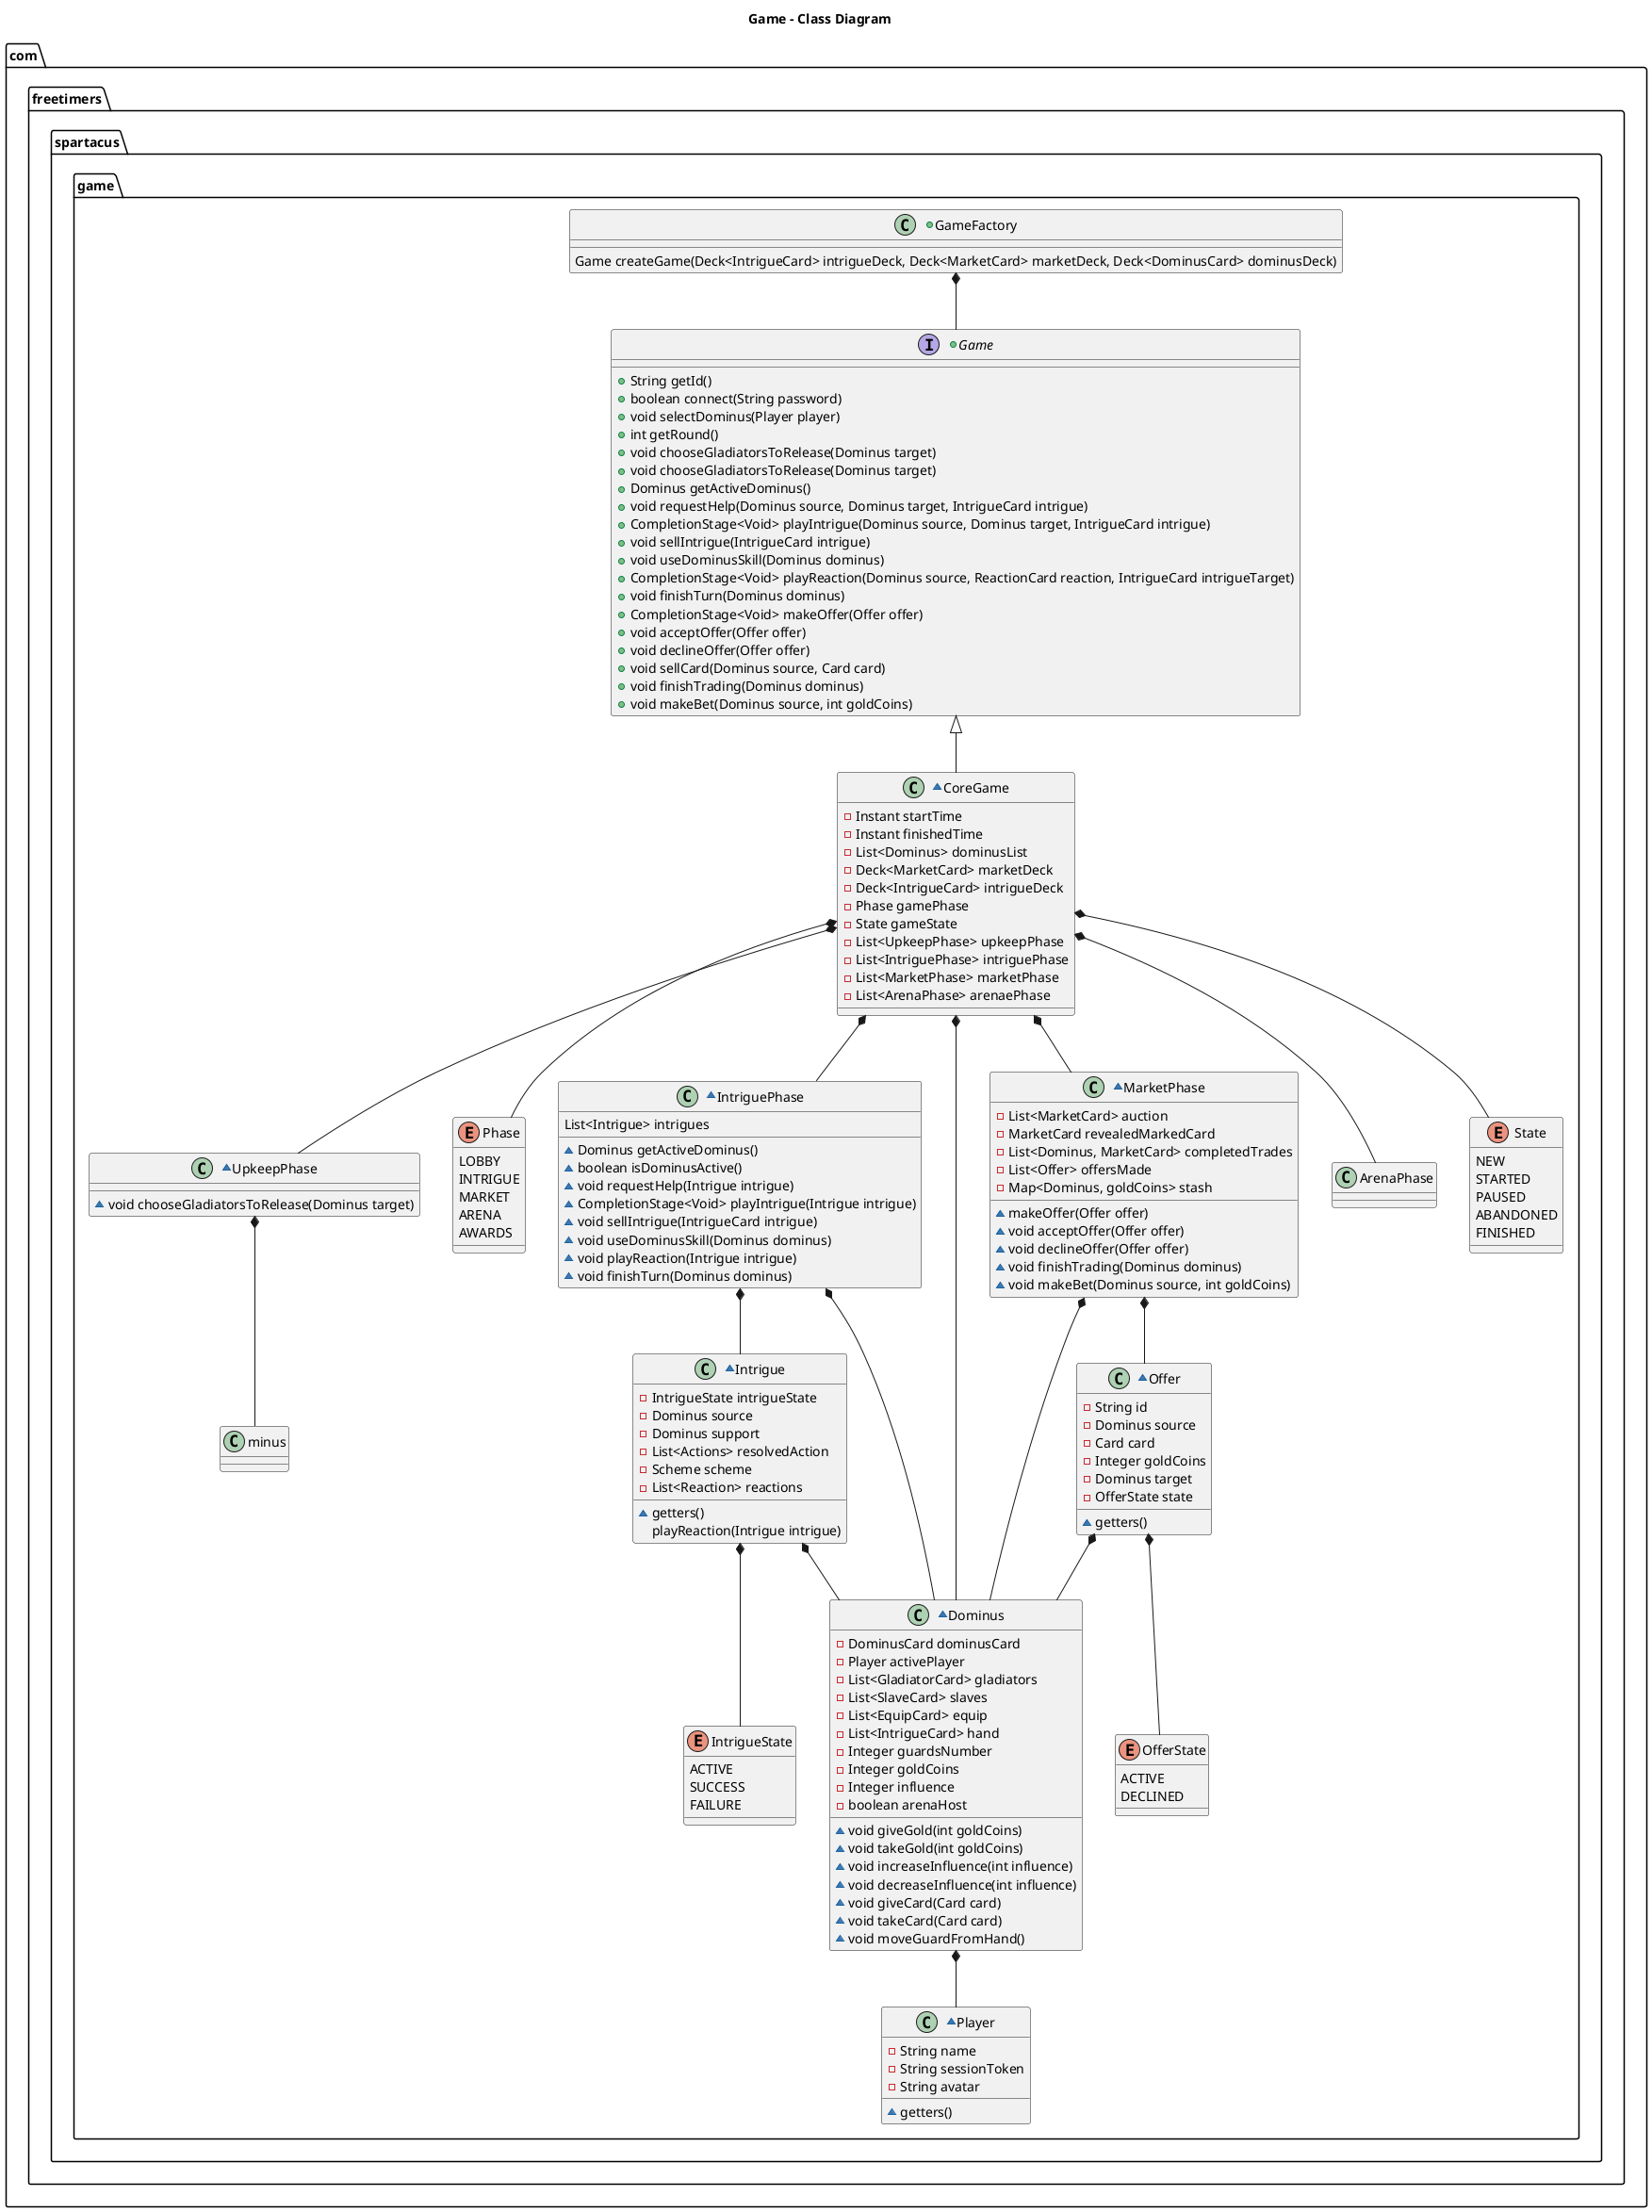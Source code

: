 @startuml

title Game - Class Diagram

package "com.freetimers.spartacus.game"{
    +class GameFactory{
        Game createGame(Deck<IntrigueCard> intrigueDeck, Deck<MarketCard> marketDeck, Deck<DominusCard> dominusDeck)
    }

    GameFactory *-- Game

    +interface Game {
      +String getId()
      +boolean connect(String password)
      +void selectDominus(Player player)
      +int getRound()
    '  Upkeep
      +void chooseGladiatorsToRelease(Dominus target)
    '  Intrigue phase
      +void chooseGladiatorsToRelease(Dominus target)
      +Dominus getActiveDominus()
      +void requestHelp(Dominus source, Dominus target, IntrigueCard intrigue)
      +CompletionStage<Void> playIntrigue(Dominus source, Dominus target, IntrigueCard intrigue)
      +void sellIntrigue(IntrigueCard intrigue)
      +void useDominusSkill(Dominus dominus)
      +CompletionStage<Void> playReaction(Dominus source, ReactionCard reaction, IntrigueCard intrigueTarget)
      +void finishTurn(Dominus dominus)
    '  MarketPhase
      +CompletionStage<Void> makeOffer(Offer offer)
      +void acceptOffer(Offer offer)
      +void declineOffer(Offer offer)
      +void sellCard(Dominus source, Card card)
      +void finishTrading(Dominus dominus)
      +void makeBet(Dominus source, int goldCoins)
    }

    ~class CoreGame extends Game{
      -Instant startTime
      -Instant finishedTime
      -List<Dominus> dominusList
      -Deck<MarketCard> marketDeck
      -Deck<IntrigueCard> intrigueDeck
      -Phase gamePhase
      -State gameState
      -List<UpkeepPhase> upkeepPhase
      -List<IntriguePhase> intriguePhase
      -List<MarketPhase> marketPhase
      -List<ArenaPhase> arenaePhase
    }

    CoreGame *-- Dominus
    CoreGame *-- Phase
    CoreGame *-- UpkeepPhase
    CoreGame *-- IntriguePhase
    CoreGame *-- MarketPhase
    CoreGame *-- ArenaPhase
    CoreGame *-- State

    ~class Dominus{
     -DominusCard dominusCard
     -Player activePlayer
     -List<GladiatorCard> gladiators
     -List<SlaveCard> slaves
     -List<EquipCard> equip
     -List<IntrigueCard> hand
     -Integer guardsNumber
     -Integer goldCoins
     -Integer influence
     -boolean arenaHost
     ~void giveGold(int goldCoins)
     ~void takeGold(int goldCoins)
     ~void increaseInfluence(int influence)
     ~void decreaseInfluence(int influence)
     ~void giveCard(Card card)
     ~void takeCard(Card card)
     ~void moveGuardFromHand()
    }

    Dominus*--Player

    ~class Player{
     -String name
     -String sessionToken
     -String avatar
     ~getters()
    }

    ~class UpkeepPhase{
      ~void chooseGladiatorsToRelease(Dominus target)
    }

    UpkeepPhase*--Dominus

    ~class IntriguePhase{
     List<Intrigue> intrigues
     ~Dominus getActiveDominus()
     ~boolean isDominusActive()
     ~void requestHelp(Intrigue intrigue)
     ~CompletionStage<Void> playIntrigue(Intrigue intrigue)
     ~void sellIntrigue(IntrigueCard intrigue)
     ~void useDominusSkill(Dominus dominus)
     ~void playReaction(Intrigue intrigue)
     ~void finishTurn(Dominus dominus)
    }

    IntriguePhase*-- Dominus
    IntriguePhase*-- Intrigue

    ~class Intrigue{
      -IntrigueState intrigueState
      -Dominus source
      -Dominus support
      -List<Actions> resolvedAction
      -Scheme scheme
      -List<Reaction> reactions
      ~getters()
      playReaction(Intrigue intrigue)
    }

    Intrigue *-- IntrigueState
    Intrigue *-- Dominus

    ~class MarketPhase{
        -List<MarketCard> auction
        -MarketCard revealedMarkedCard
        -List<Dominus, MarketCard> completedTrades
        -List<Offer> offersMade
        -Map<Dominus, goldCoins> stash
        ~makeOffer(Offer offer)
        ~void acceptOffer(Offer offer)
        ~void declineOffer(Offer offer)
        ~void finishTrading(Dominus dominus)
        ~void makeBet(Dominus source, int goldCoins)
    }

    MarketPhase *-- Dominus
    MarketPhase *-- Offer

    ~class Offer{
        -String id
        -Dominus source
        -Card card
        -Integer goldCoins
        -Dominus target
        -OfferState state
        ~getters()
    }

    Offer *-- OfferState
    Offer *-- Dominus

    enum IntrigueState{
        ACTIVE
        SUCCESS
        FAILURE
    }
    enum OfferState{
        ACTIVE
        DECLINED
    }

    enum State{
        NEW
        STARTED
        PAUSED
        ABANDONED
        FINISHED
    }

    enum Phase{
        LOBBY
        INTRIGUE
        MARKET
        ARENA
        AWARDS
    }
}
@enduml